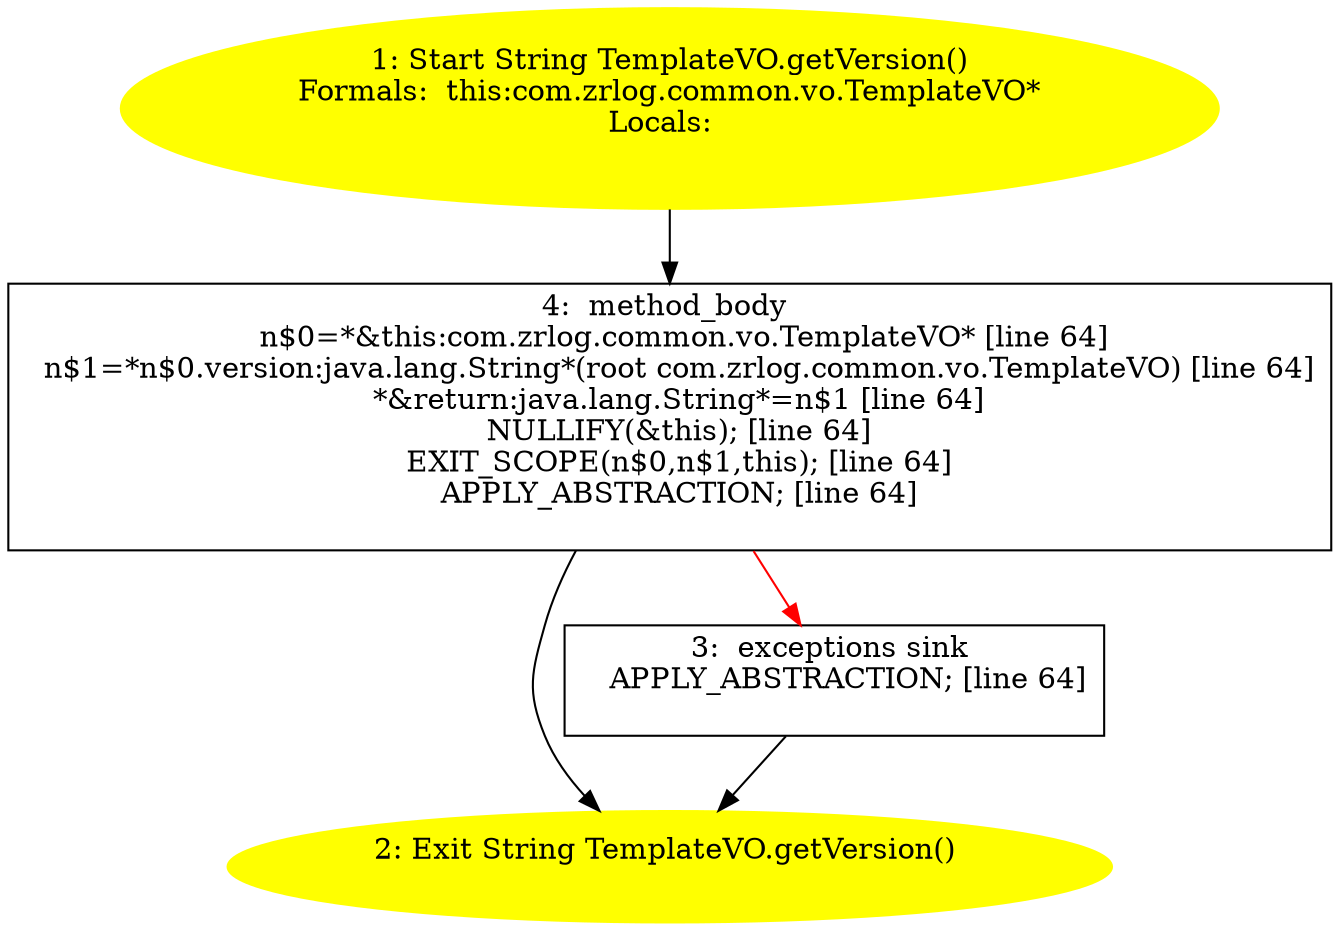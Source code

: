 /* @generated */
digraph cfg {
"com.zrlog.common.vo.TemplateVO.getVersion():java.lang.String.88858aefc321a2ff56dfe006586cd236_1" [label="1: Start String TemplateVO.getVersion()\nFormals:  this:com.zrlog.common.vo.TemplateVO*\nLocals:  \n  " color=yellow style=filled]
	

	 "com.zrlog.common.vo.TemplateVO.getVersion():java.lang.String.88858aefc321a2ff56dfe006586cd236_1" -> "com.zrlog.common.vo.TemplateVO.getVersion():java.lang.String.88858aefc321a2ff56dfe006586cd236_4" ;
"com.zrlog.common.vo.TemplateVO.getVersion():java.lang.String.88858aefc321a2ff56dfe006586cd236_2" [label="2: Exit String TemplateVO.getVersion() \n  " color=yellow style=filled]
	

"com.zrlog.common.vo.TemplateVO.getVersion():java.lang.String.88858aefc321a2ff56dfe006586cd236_3" [label="3:  exceptions sink \n   APPLY_ABSTRACTION; [line 64]\n " shape="box"]
	

	 "com.zrlog.common.vo.TemplateVO.getVersion():java.lang.String.88858aefc321a2ff56dfe006586cd236_3" -> "com.zrlog.common.vo.TemplateVO.getVersion():java.lang.String.88858aefc321a2ff56dfe006586cd236_2" ;
"com.zrlog.common.vo.TemplateVO.getVersion():java.lang.String.88858aefc321a2ff56dfe006586cd236_4" [label="4:  method_body \n   n$0=*&this:com.zrlog.common.vo.TemplateVO* [line 64]\n  n$1=*n$0.version:java.lang.String*(root com.zrlog.common.vo.TemplateVO) [line 64]\n  *&return:java.lang.String*=n$1 [line 64]\n  NULLIFY(&this); [line 64]\n  EXIT_SCOPE(n$0,n$1,this); [line 64]\n  APPLY_ABSTRACTION; [line 64]\n " shape="box"]
	

	 "com.zrlog.common.vo.TemplateVO.getVersion():java.lang.String.88858aefc321a2ff56dfe006586cd236_4" -> "com.zrlog.common.vo.TemplateVO.getVersion():java.lang.String.88858aefc321a2ff56dfe006586cd236_2" ;
	 "com.zrlog.common.vo.TemplateVO.getVersion():java.lang.String.88858aefc321a2ff56dfe006586cd236_4" -> "com.zrlog.common.vo.TemplateVO.getVersion():java.lang.String.88858aefc321a2ff56dfe006586cd236_3" [color="red" ];
}
